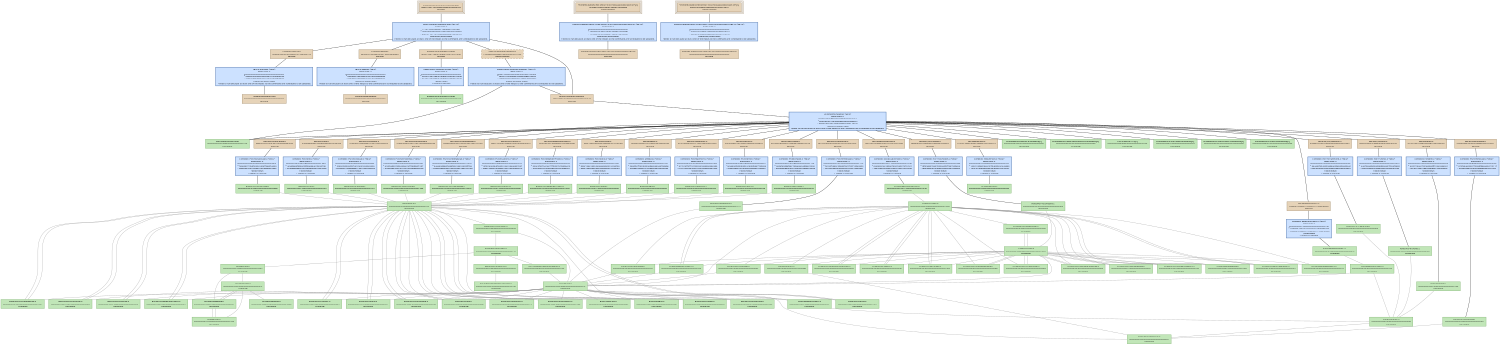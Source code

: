 digraph FontInfo {
   size = "10.000000,8.500000";
   concentrate = false;

   node [ shape = box, style = filled, color = "0.3 0.5 0.6", fillcolor = "0.3 0.2 0.9", fontname = "Monaco", fontsize = "9" ];
   n00001 [ label = "Development/FontInfo.mexmac.app\nad87319517a7d4ab5a6df5d270e881b4\nMissing", color = "0.1 0.5 0.5", fillcolor = "0.1 0.2 0.9", peripheries = 3 ];
   n00002 [ label = "Contents/Info.plist\n26b0ac9959d7652666872193ef08f152\nMissing", color = "0.1 0.5 0.5", fillcolor = "0.1 0.2 0.9" ];
   n00003 [ label = "FontInfo.build/Info.plist\n00000000000000000000000000000000\nMissing", color = "0.1 0.5 0.5", fillcolor = "0.1 0.2 0.9" ];
   n00004 [ label = "Contents/PkgInfo\nea9af6f21b59d833c351afa2f4e9bbaa\nMissing", color = "0.1 0.5 0.5", fillcolor = "0.1 0.2 0.9" ];
   n00005 [ label = "FontInfo.build/PkgInfo\n00000000000000000000000000000000\nMissing", color = "0.1 0.5 0.5", fillcolor = "0.1 0.2 0.9" ];
   n00006 [ label = "English.lproj/InfoPlist.strings\n4629125e77d84518dbe1508f1b76763b\nMissing", color = "0.1 0.5 0.5", fillcolor = "0.1 0.2 0.9" ];
   n00007 [ label = "English.lproj/InfoPlist.strings\n00000000434c45840000000000000228\nUpToDate" ];
   n00008 [ label = "ppc/PsychError.o\n9caa83df01081a9e0ced9f086776f603\nMissing", color = "0.1 0.5 0.5", fillcolor = "0.1 0.2 0.9" ];
   n00009 [ label = "Base/PsychError.c\n00000000434c4585000000000000563d\nUpToDate" ];
   n00010 [ label = "ppc/PsychRegisterProject.o\n099c0f9c33140f58ff62975cf48da5e1\nMissing", color = "0.1 0.5 0.5", fillcolor = "0.1 0.2 0.9" ];
   n00011 [ label = "Base/PsychRegisterProject.c\n00000000434c458500000000000012e6\nUpToDate" ];
   n00012 [ label = "ppc/PsychHelp.o\nb0bc13e65b00896344bd4c015cc429f4\nMissing", color = "0.1 0.5 0.5", fillcolor = "0.1 0.2 0.9" ];
   n00013 [ label = "Base/PsychHelp.c\n00000000434c811d00000000000005b8\nUpToDate" ];
   n00014 [ label = "ppc/MiniBox.o\n268dfa1f3d981c7c6dae5a83487bc6e5\nMissing", color = "0.1 0.5 0.5", fillcolor = "0.1 0.2 0.9" ];
   n00015 [ label = "Base/MiniBox.c\n00000000434c45850000000000000f4f\nUpToDate" ];
   n00016 [ label = "ppc/PsychMemory.o\n817016ff74a422c12991e8805e387300\nMissing", color = "0.1 0.5 0.5", fillcolor = "0.1 0.2 0.9" ];
   n00017 [ label = "Base/PsychMemory.c\n00000000434ca96200000000000003a4\nUpToDate" ];
   n00018 [ label = "ppc/ProjectTable.o\n882afa2df9a6a551d464424dd881d22b\nMissing", color = "0.1 0.5 0.5", fillcolor = "0.1 0.2 0.9" ];
   n00019 [ label = "Base/ProjectTable.c\n00000000434c4585000000000000023a\nUpToDate" ];
   n00020 [ label = "ppc/PsychInit.o\n4caebbe8b8857504f00e8e461b53439d\nMissing", color = "0.1 0.5 0.5", fillcolor = "0.1 0.2 0.9" ];
   n00021 [ label = "Base/PsychInit.c\n00000000434c45850000000000000759\nUpToDate" ];
   n00022 [ label = "ppc/PsychTimeGlue.o\nf4232f1885dcb9a07ec27cd715b62b3c\nMissing", color = "0.1 0.5 0.5", fillcolor = "0.1 0.2 0.9" ];
   n00023 [ label = "Base/PsychTimeGlue.c\n000000004355ef98000000000000157f\nUpToDate" ];
   n00024 [ label = "ppc/PsychStructGlue.o\nf4b60827581a4cb6a1ecaff3aef57ea5\nMissing", color = "0.1 0.5 0.5", fillcolor = "0.1 0.2 0.9" ];
   n00025 [ label = "Base/PsychStructGlue.c\n00000000434c45850000000000002bb8\nUpToDate" ];
   n00026 [ label = "ppc/PsychVersioning.o\na1ef6ad344274011e614f7bbd06f564d\nMissing", color = "0.1 0.5 0.5", fillcolor = "0.1 0.2 0.9" ];
   n00027 [ label = "Base/PsychVersioning.c\n000000004355688200000000000014ee\nUpToDate" ];
   n00028 [ label = "ppc/MODULEVersion.o\nceac6b2c054f897582cc5a25797cd78f\nMissing", color = "0.1 0.5 0.5", fillcolor = "0.1 0.2 0.9" ];
   n00029 [ label = "Screen/MODULEVersion.c\n000000004354a112000000000000124e\nUpToDate" ];
   n00030 [ label = "ppc/PsychScriptingGlue.o\n84a4e9dba5a0a1a099c5861b8ccce16b\nMissing", color = "0.1 0.5 0.5", fillcolor = "0.1 0.2 0.9" ];
   n00031 [ label = "Base/PsychScriptingGlue.c\n00000000434c458500000000000105c5\nUpToDate" ];
   n00032 [ label = "ppc/mexversion.o\n163c913bfe2ab9857f44b5263c443c57\nMissing", color = "0.1 0.5 0.5", fillcolor = "0.1 0.2 0.9" ];
   n00033 [ label = "src/mexversion.c\n000000004332d94600000000000002d2\nUpToDate" ];
   n00034 [ label = "ppc/PsychCellGlue.o\n5c850f421f38bddea1c3631656969605\nMissing", color = "0.1 0.5 0.5", fillcolor = "0.1 0.2 0.9" ];
   n00035 [ label = "Base/PsychCellGlue.c\n00000000434c45850000000000001c81\nUpToDate" ];
   n00036 [ label = "ppc/RegisterProject.o\nccbb6d12566e6776a23cb1149854e03b\nMissing", color = "0.1 0.5 0.5", fillcolor = "0.1 0.2 0.9" ];
   n00037 [ label = "Fonts/RegisterProject.c\n00000000434c45850000000000000612\nUpToDate" ];
   n00038 [ label = "ppc/PsychFontGlue.o\na75f484e834c890c8dfdeea69a715f2c\nMissing", color = "0.1 0.5 0.5", fillcolor = "0.1 0.2 0.9" ];
   n00039 [ label = "Fonts/PsychFontGlue.c\n000000004355f3ad000000000000746c\nUpToDate" ];
   n00040 [ label = "ppc/FONTSSynopsis.o\ndf0f4d653b104eb40a2f4f798795b5b2\nMissing", color = "0.1 0.5 0.5", fillcolor = "0.1 0.2 0.9" ];
   n00041 [ label = "Fonts/FONTSSynopsis.c\n00000000434c4585000000000000046a\nUpToDate" ];
   n00042 [ label = "ppc/FONTSNumFonts.o\n8a448cf924392498ea65be56b9a55ee7\nMissing", color = "0.1 0.5 0.5", fillcolor = "0.1 0.2 0.9" ];
   n00043 [ label = "Fonts/FONTSNumFonts.c\n00000000434c45850000000000000408\nUpToDate" ];
   n00044 [ label = "ppc/FONTSFonts.o\n44a75ea6bcac4f88d05e457f65af75a2\nMissing", color = "0.1 0.5 0.5", fillcolor = "0.1 0.2 0.9" ];
   n00045 [ label = "Fonts/FONTSFonts.c\n00000000434c45850000000000002fb3\nUpToDate" ];
   n00046 [ label = "ppc/FontInfo.o\naccb718aa16ff9335edff3194938a00c\nMissing", color = "0.1 0.5 0.5", fillcolor = "0.1 0.2 0.9" ];
   n00047 [ label = "Fonts/FontInfo.c\n00000000434c458500000000000001ae\nUpToDate" ];
   n00048 [ label = "ppc/PsychAuthors.o\n3fd21a306b1aad8b01949184a0896e10\nMissing", color = "0.1 0.5 0.5", fillcolor = "0.1 0.2 0.9" ];
   n00049 [ label = "Base/PsychAuthors.c\n00000000434c81430000000000000d3b\nUpToDate" ];
   n00050 [ label = "MacOS/FontInfo.mexmac\nee8e19fd178199d6a6f4a5cd08124c26\nMissing", color = "0.1 0.5 0.5", fillcolor = "0.1 0.2 0.9" ];
   n00051 [ label = "Frameworks/OpenGL.framework[C]\n00000000434ac55900000000000000ee\nUpToDate" ];
   n00052 [ label = "Frameworks/ApplicationServices.framework[C]\n00000000434ac53300000000000000ee\nUpToDate" ];
   n00053 [ label = "2.95.2/libstdc++.a[C]\n00000000434abb590000000000075c68\nUpToDate" ];
   n00054 [ label = "Frameworks/CoreAudio.framework[C]\n00000000434ac55b00000000000000cc\nUpToDate" ];
   n00055 [ label = "Frameworks/CoreServices.framework[C]\n00000000434ac53600000000000000ee\nUpToDate" ];
   n00056 [ label = "Frameworks/Carbon.framework[C]\n00000000434ac53300000000000000ee\nUpToDate" ];
   n00057 [ label = "mac/mexFunction.map\n000000004332d946000000000000012e\nUpToDate" ];
   n00058 [ label = "<FontInfo.build/Script-2FD614C507306666008DA6B4.sh>[A]\n147bd51bce4552eaf19bd4f10a7bd9fe\nDepsUpdated", color = "0.1 0.5 0.5", fillcolor = "0.1 0.2 0.9", peripheries = 3 ];
   n00059 [ label = "FontInfo.build/Script-2FD614C507306666008DA6B4.sh\n00000000000000000000000000000000\nMissing", color = "0.1 0.5 0.5", fillcolor = "0.1 0.2 0.9" ];
   n00060 [ label = "<FontInfo.build/Script-2FD614C607306666008DA6B4.sh>[A]\n02f0a13928e8c2a8ed3930c45f7c9b1a\nDepsUpdated", color = "0.1 0.5 0.5", fillcolor = "0.1 0.2 0.9", peripheries = 3 ];
   n00061 [ label = "FontInfo.build/Script-2FD614C607306666008DA6B4.sh\n00000000000000000000000000000000\nMissing", color = "0.1 0.5 0.5", fillcolor = "0.1 0.2 0.9" ];
   n00062 [ label = "<MacOS/FontInfo.mexmac>\n13f048e50b2db8b7a62ef032fd757f55\nDepsUpdated", color = "0.1 0.5 0.5", fillcolor = "0.1 0.2 0.9", style = "filled,dashed" ];
   n00063 [ label = "Base/Psych.h\n00000000435548b60000000000000410\nUpToDate" ];
   n00064 [ label = "Base/PsychConstants.h\n00000000435548d4000000000000080d\nUpToDate" ];
   n00065 [ label = "Base/MiniBox.h\n00000000435548d400000000000004d6\nUpToDate" ];
   n00066 [ label = "Base/ProjectTable.h\n00000000435548d400000000000002f6\nUpToDate" ];
   n00067 [ label = "Base/PsychError.h\n00000000435548d40000000000001fe7\nUpToDate" ];
   n00068 [ label = "Base/PsychScriptingGlue.h\n00000000435548f30000000000001a37\nUpToDate" ];
   n00069 [ label = "Base/PsychStructGlue.h\n000000004355496c0000000000000bcc\nUpToDate" ];
   n00070 [ label = "Base/PsychCellGlue.h\n00000000434c458500000000000005c5\nUpToDate" ];
   n00071 [ label = "Base/PsychRegisterProject.h\n00000000435548d400000000000003f1\nUpToDate" ];
   n00072 [ label = "Base/PsychAuthors.h\n00000000435548d400000000000005e9\nUpToDate" ];
   n00073 [ label = "Base/PsychVersioning.h\n00000000435548f300000000000004dd\nUpToDate" ];
   n00074 [ label = "Base/PsychHelp.h\n00000000434c45850000000000000357\nUpToDate" ];
   n00075 [ label = "Base/PsychInit.h\n00000000435548f300000000000002db\nUpToDate" ];
   n00076 [ label = "Base/PsychMemory.h\n00000000435548d40000000000000473\nUpToDate" ];
   n00077 [ label = "Base/PsychTimeGlue.h\n000000004355ef010000000000000483\nUpToDate" ];
   n00078 [ label = "Base/PsychInstrument.h\n00000000435548d400000000000001a8\nUpToDate" ];
   n00079 [ label = "Fonts/RegisterProject.h\n00000000434c45850000000000000299\nUpToDate" ];
   n00080 [ label = "Base/TimeLists.h\n00000000435548f300000000000002a9\nUpToDate" ];
   n00081 [ label = "Base/PsychIncludes.h\n00000000435548d4000000000000074c\nUpToDate" ];
   n00082 [ label = "Base/PsychPlatform.h\n00000000435548d40000000000000589\nUpToDate" ];
   n00083 [ label = "include/mex.h\n000000004332d9460000000000003742\nUpToDate" ];
   n00084 [ label = "OS9ToolboxFragments/Events.h\n00000000434c45850000000000000236\nUpToDate" ];
   n00085 [ label = "Base/PsychPlatformConstants.h\n000000004355492f000000000000070e\nUpToDate" ];
   n00086 [ label = "include/matrix.h\n000000004332d9460000000000009ff2\nUpToDate" ];
   n00087 [ label = "include/mwdebug.h\n000000004332d9460000000000002b3c\nUpToDate" ];
   n00088 [ label = "include/tmwtypes.h\n000000004332d946000000000000458d\nUpToDate" ];
   n00089 [ label = "include/mat.h\n000000004332d94600000000000023ab\nUpToDate" ];
   n00090 [ label = "Base/Psych.h\n00000000435548b60000000000000410\nUpToDate" ];
   n00091 [ label = "Fonts/FontInfo.h\n00000000434c45850000000000000ef4\nUpToDate" ];
   n00092 [ label = "Fonts/PsychFontGlue.h\n00000000434c45850000000000000e47\nUpToDate" ];
   n00093 [ label = "Screen/Screen.h\n000000004355f28e00000000000012e0\nUpToDate" ];
   n00094 [ label = "Screen/PsychRects.h\n00000000434c458500000000000005d5\nUpToDate" ];
   n00095 [ label = "Screen/ScreenTypes.h\n00000000434c458500000000000013b6\nUpToDate" ];
   n00096 [ label = "Screen/PsychVideoGlue.h\n00000000434c458500000000000005d4\nUpToDate" ];
   n00097 [ label = "Screen/PsychScreenGlue.h\n00000000434c45850000000000000d6d\nUpToDate" ];
   n00098 [ label = "Screen/PsychWindowTextGlue.h\n00000000434c458500000000000008ee\nUpToDate" ];
   n00099 [ label = "Screen/WindowBank.h\n000000004355e68c0000000000001b31\nUpToDate" ];
   n00100 [ label = "Screen/PsychWindowGlue.h\n000000004355e21f0000000000000a66\nUpToDate" ];
   n00101 [ label = "Screen/PsychTextureSupport.h\n000000004355a03b0000000000000370\nUpToDate" ];
   n00102 [ label = "Screen/PsychAlphaBlending.h\n00000000434c458500000000000004fb\nUpToDate" ];
   n00103 [ label = "Screen/ScreenArguments.h\n00000000434c45850000000000000ca3\nUpToDate" ];
   n00104 [ label = "Screen/RegisterProject.h\n00000000434c45850000000000000284\nUpToDate" ];
   n00105 [ label = "Screen/WindowHelpers.h\n00000000434c45850000000000000773\nUpToDate" ];
   n00106 [ label = "Fonts/PsychFontGlue.h\n00000000434c45850000000000000e47\nUpToDate" ];
   n00107 [ label = "Fonts/ScreenFontGlue.h\n00000000434c45850000000000000260\nUpToDate" ];
   n00108 [ label = "Fonts/FontInfo.h\n00000000434c45850000000000000ef4\nUpToDate" ];
   n00109 [ label = "Screen/ScreenPreferenceState.h\n000000004355d9f300000000000006ba\nUpToDate" ];
   n00110 [ label = "Screen/Screen.h\n000000004355f28e00000000000012e0\nUpToDate" ];
   n00111 [ label = "Fonts/RegisterProject.h\n00000000434c45850000000000000299\nUpToDate" ];

   node [ shape = box, style = "filled,bold", color = "0.7 0.5 0.7", fillcolor = "0.7 0.2 1.0", fontname = "Monaco", fontsize = "9" ];
   c00001 [ label = "PBXCp Info.plist <wt:0>\nwaitCount: 0\n00000000000000000000000000000000\n^ 26b0ac9959d7652666872193ef08f152\n= 26b0ac9959d7652666872193ef08f152\nIndirectlyNeedsToRun\nNeeds to run because at least one of the inputs to the command are scheduled to be updated.", color = "0.6 0.5 0.7", fillcolor = "0.6 0.2 1.0" ];
   c00002 [ label = "PBXCp PkgInfo <wt:0>\nwaitCount: 0\n00000000000000000000000000000000\n^ ea9af6f21b59d833c351afa2f4e9bbaa\n= ea9af6f21b59d833c351afa2f4e9bbaa\nIndirectlyNeedsToRun\nNeeds to run because at least one of the inputs to the command are scheduled to be updated.", color = "0.6 0.5 0.7", fillcolor = "0.6 0.2 1.0" ];
   c00003 [ label = "CpResource InfoPlist.strings <wt:4>\nwaitCount: 0\n00000000000000000000000000000000\n^ 4629125e77d84518dbe1508f1b76763b\n= 4629125e77d84518dbe1508f1b76763b\nNeedsToRun\n1 output is missing", color = "0.6 0.5 0.7", fillcolor = "0.6 0.2 1.0" ];
   c00004 [ label = "CompileC PsychError.o <wt:6>\nwaitCount: 0\n000000004355492f0000000000004529\n^ 9caa83df425d53b10ced9f086776b32a\n= 9caa83df01081a9e0ced9f086776f603\nNeedsToRun\n1 output is missing", color = "0.6 0.5 0.7", fillcolor = "0.6 0.2 1.0" ];
   c00005 [ label = "CompileC PsychRegisterProject.o <wt:6>\nwaitCount: 0\n000000004355492f00000000000001f2\n^ 099c0f9c70414677ff62975cf48da413\n= 099c0f9c33140f58ff62975cf48da5e1\nNeedsToRun\n1 output is missing", color = "0.6 0.5 0.7", fillcolor = "0.6 0.2 1.0" ];
   c00006 [ label = "CompileC PsychHelp.o <wt:6>\nwaitCount: 0\n0000000043558db700000000000016ac\n^ b0bc13e6185504d444bd4c015cc43f58\n= b0bc13e65b00896344bd4c015cc429f4\nNeedsToRun\n1 output is missing", color = "0.6 0.5 0.7", fillcolor = "0.6 0.2 1.0" ];
   c00007 [ label = "CompileC MiniBox.o <wt:6>\nwaitCount: 0\n000000004355492f0000000000001c5b\n^ 268dfa1f7ecd55536dae5a83487bdabe\n= 268dfa1f3d981c7c6dae5a83487bc6e5\nNeedsToRun\n1 output is missing", color = "0.6 0.5 0.7", fillcolor = "0.6 0.2 1.0" ];
   c00008 [ label = "CompileC PsychMemory.o <wt:6>\nwaitCount: 0\n000000004355a5c800000000000010b0\n^ 817016ff37f187092991e8805e3863b0\n= 817016ff74a422c12991e8805e387300\nNeedsToRun\n1 output is missing", color = "0.6 0.5 0.7", fillcolor = "0.6 0.2 1.0" ];
   c00009 [ label = "CompileC ProjectTable.o <wt:6>\nwaitCount: 0\n000000004355492f000000000000112e\n^ 882afa2dbaf3ec7ed464424dd881c305\n= 882afa2df9a6a551d464424dd881d22b\nNeedsToRun\n1 output is missing", color = "0.6 0.5 0.7", fillcolor = "0.6 0.2 1.0" ];
   c00010 [ label = "CompileC PsychInit.o <wt:6>\nwaitCount: 0\n000000004355492f000000000000144d\n^ 4caebbe8fbd03c2bf00e8e461b5357d0\n= 4caebbe8b8857504f00e8e461b53439d\nNeedsToRun\n1 output is missing", color = "0.6 0.5 0.7", fillcolor = "0.6 0.2 1.0" ];
   c00011 [ label = "CompileC PsychTimeGlue.o <wt:6>\nwaitCount: 0\n0000000000190c700000000000001219\n^ f4232f1885c5b5d07ec27cd715b63925\n= f4232f1885dcb9a07ec27cd715b62b3c\nNeedsToRun\n1 output is missing", color = "0.6 0.5 0.7", fillcolor = "0.6 0.2 1.0" ];
   c00012 [ label = "CompileC PsychStructGlue.o <wt:6>\nwaitCount: 0\n000000004355492f00000000000038ac\n^ f4b608271b4f0599a1ecaff3aef54609\n= f4b60827581a4cb6a1ecaff3aef57ea5\nNeedsToRun\n1 output is missing", color = "0.6 0.5 0.7", fillcolor = "0.6 0.2 1.0" ];
   c00013 [ label = "CompileC PsychVersioning.o <wt:6>\nwaitCount: 0\n00000000434c642800000000000007fa\n^ a1ef6ad3076b2439e614f7bbd06f51b7\n= a1ef6ad344274011e614f7bbd06f564d\nNeedsToRun\n1 output is missing", color = "0.6 0.5 0.7", fillcolor = "0.6 0.2 1.0" ];
   c00014 [ label = "CompileC MODULEVersion.o <wt:6>\nwaitCount: 0\n000000004354a112000000000000124e\n^ ceac6b2c461b286782cc5a25797cc5c1\n= ceac6b2c054f897582cc5a25797cd78f\nNeedsToRun\n1 output is missing", color = "0.6 0.5 0.7", fillcolor = "0.6 0.2 1.0" ];
   c00015 [ label = "CompileC PsychScriptingGlue.o <wt:6>\nwaitCount: 0\n000000004355492f00000000000116d1\n^ 84a4e9dbe6f5e88f99c5861b8ccdf7ba\n= 84a4e9dba5a0a1a099c5861b8ccce16b\nNeedsToRun\n1 output is missing", color = "0.6 0.5 0.7", fillcolor = "0.6 0.2 1.0" ];
   c00016 [ label = "CompileC mexversion.o <wt:6>\nwaitCount: 0\n000000004332d94600000000000002d2\n^ 163c913bbd1860c37f44b5263c443e85\n= 163c913bfe2ab9857f44b5263c443c57\nNeedsToRun\n1 output is missing", color = "0.6 0.5 0.7", fillcolor = "0.6 0.2 1.0" ];
   c00017 [ label = "CompileC PsychCellGlue.o <wt:6>\nwaitCount: 0\n000000004355492f0000000000000f95\n^ 5c850f425c6df4f1a1c3631656969990\n= 5c850f421f38bddea1c3631656969605\nNeedsToRun\n1 output is missing", color = "0.6 0.5 0.7", fillcolor = "0.6 0.2 1.0" ];
   c00018 [ label = "CompileC RegisterProject.o <wt:6>\nwaitCount: 0\n000000000019ab5e000000000000074e\n^ ccbb6d125677cc28a23cb1149854e775\n= ccbb6d12566e6776a23cb1149854e03b\nNeedsToRun\n1 output is missing", color = "0.6 0.5 0.7", fillcolor = "0.6 0.2 1.0" ];
   c00019 [ label = "CompileC PsychFontGlue.o <wt:6>\nwaitCount: 0\n00000000434cfe9e0000000000007e3b\n^ a75f484ec00077928dfdeea69a712117\n= a75f484e834c890c8dfdeea69a715f2c\nNeedsToRun\n1 output is missing", color = "0.6 0.5 0.7", fillcolor = "0.6 0.2 1.0" ];
   c00020 [ label = "CompileC FONTSSynopsis.o <wt:6>\nwaitCount: 0\n00000000435535ed00000000000003e8\n^ df0f4d6578457b590a2f4f798795b65a\n= df0f4d653b104eb40a2f4f798795b5b2\nNeedsToRun\n1 output is missing", color = "0.6 0.5 0.7", fillcolor = "0.6 0.2 1.0" ];
   c00021 [ label = "CompileC FONTSNumFonts.o <wt:6>\nwaitCount: 0\n0000000000190d3300000000000000ab\n^ 8a448cf9242029abea65be56b9a55e4c\n= 8a448cf924392498ea65be56b9a55ee7\nNeedsToRun\n1 output is missing", color = "0.6 0.5 0.7", fillcolor = "0.6 0.2 1.0" ];
   c00022 [ label = "CompileC FONTSFonts.o <wt:6>\nwaitCount: 0\n0000000000190d330000000000002b10\n^ 44a75ea6bcb542bbd05e457f65af5eb2\n= 44a75ea6bcac4f88d05e457f65af75a2\nNeedsToRun\n1 output is missing", color = "0.6 0.5 0.7", fillcolor = "0.6 0.2 1.0" ];
   c00023 [ label = "CompileC FontInfo.o <wt:6>\nwaitCount: 0\n0000000000190d33000000000000050d\n^ accb718aa176f4005edff3194938a501\n= accb718aa16ff9335edff3194938a00c\nNeedsToRun\n1 output is missing", color = "0.6 0.5 0.7", fillcolor = "0.6 0.2 1.0" ];
   c00024 [ label = "CompileC PsychAuthors.o <wt:6>\nwaitCount: 0\n0000000043558de90000000000001e2f\n^ 3fd21a30284f206201949184a089703f\n= 3fd21a306b1aad8b01949184a0896e10\nNeedsToRun\n1 output is missing", color = "0.6 0.5 0.7", fillcolor = "0.6 0.2 1.0" ];
   c00025 [ label = "Ld FontInfo.mexmac <wt:6>\nwaitCount: 0\n0e29b23e46ffd3896b4d9db35eec7351\n^ e0a7abc3517e4a5fcdb9387e56fe3f77\n= ee8e19fd178199d6a6f4a5cd08124c26\nIndirectlyNeedsToRun\nNeeds to run because at least one of the inputs to the command are scheduled to be updated.", color = "0.6 0.5 0.7", fillcolor = "0.6 0.2 1.0" ];
   c00026 [ label = "PhaseScriptExecution Script-2FD614C507306666008DA6B4.sh <wt:10>\nwaitCount: 0\n00000000000000000000000000000000\n^ 147bd51bce4552eaf19bd4f10a7bd9fe\n= 147bd51bce4552eaf19bd4f10a7bd9fe\nIndirectlyNeedsToRun\nNeeds to run because at least one of the inputs to the command are scheduled to be updated.", color = "0.6 0.5 0.7", fillcolor = "0.6 0.2 1.0" ];
   c00027 [ label = "PhaseScriptExecution Script-2FD614C607306666008DA6B4.sh <wt:12>\nwaitCount: 0\n00000000000000000000000000000000\n^ 02f0a13928e8c2a8ed3930c45f7c9b1a\n= 02f0a13928e8c2a8ed3930c45f7c9b1a\nIndirectlyNeedsToRun\nNeeds to run because at least one of the inputs to the command are scheduled to be updated.", color = "0.6 0.5 0.7", fillcolor = "0.6 0.2 1.0" ];
   c00028 [ label = "EditSymbols FontInfo.mexmac <wt:13>\nwaitCount: 0\nee8e19fd54b34090a6f4a5cd08124d08\n^ fd7e51185f9ef82700da55fff567325d\n= 13f048e50b2db8b7a62ef032fd757f55\nIndirectlyNeedsToRun\nNeeds to run because at least one of the inputs to the command are scheduled to be updated.", color = "0.6 0.5 0.7", fillcolor = "0.6 0.2 1.0" ];
   c00029 [ label = "Touch FontInfo.mexmac.app <wt:14>\nwaitCount: 0\n777d192d29fad96c7eed8b41f5f00fb0\n^ dafa28b83e5d0dc724807e9385188e04\n= ad87319517a7d4ab5a6df5d270e881b4\nIndirectlyNeedsToRun\nNeeds to run because at least one of the inputs to the command are scheduled to be updated.", color = "0.6 0.5 0.7", fillcolor = "0.6 0.2 1.0" ];

   edge [ style = solid, color = black, arrowhead = none, arrowtail = normal ];
   n00001 -> { c00029 };
   n00002 -> { c00001 };
   n00004 -> { c00002 };
   n00006 -> { c00003 };
   n00008 -> { c00004 };
   n00010 -> { c00005 };
   n00012 -> { c00006 };
   n00014 -> { c00007 };
   n00016 -> { c00008 };
   n00018 -> { c00009 };
   n00020 -> { c00010 };
   n00022 -> { c00011 };
   n00024 -> { c00012 };
   n00026 -> { c00013 };
   n00028 -> { c00014 };
   n00030 -> { c00015 };
   n00032 -> { c00016 };
   n00034 -> { c00017 };
   n00036 -> { c00018 };
   n00038 -> { c00019 };
   n00040 -> { c00020 };
   n00042 -> { c00021 };
   n00044 -> { c00022 };
   n00046 -> { c00023 };
   n00048 -> { c00024 };
   n00050 -> { c00025 };
   n00058 -> { c00026 };
   n00060 -> { c00027 };
   n00062 -> { c00028 };
   c00001 -> { n00003 };
   c00002 -> { n00005 n00005 };
   c00003 -> { n00007 n00007 };
   c00004 -> { n00009 };
   c00005 -> { n00011 };
   c00006 -> { n00013 };
   c00007 -> { n00015 };
   c00008 -> { n00017 };
   c00009 -> { n00019 };
   c00010 -> { n00021 };
   c00011 -> { n00023 };
   c00012 -> { n00025 };
   c00013 -> { n00027 };
   c00014 -> { n00029 };
   c00015 -> { n00031 };
   c00016 -> { n00033 };
   c00017 -> { n00035 };
   c00018 -> { n00037 };
   c00019 -> { n00039 };
   c00020 -> { n00041 };
   c00021 -> { n00043 };
   c00022 -> { n00045 };
   c00023 -> { n00047 };
   c00024 -> { n00049 };
   c00025 -> { n00008 n00010 n00012 n00014 n00016 n00018 n00020 n00022 n00024 n00026 n00028 n00030 n00032 n00034 n00036 n00038 n00040 n00042 n00044 n00046 n00048 n00051 n00052 n00053 n00054 n00055 n00056 n00057 };
   c00026 -> { n00059 };
   c00027 -> { n00061 };
   c00028 -> { n00050 n00057 };
   c00029 -> { n00002 n00004 n00006 n00050 n00062 };

   edge [ style = solid, color = gray60, arrowhead = none, arrowtail = normal ];
   n00009 -> { n00063 };
   n00011 -> { n00063 };
   n00013 -> { n00063 };
   n00015 -> { n00063 };
   n00017 -> { n00063 };
   n00019 -> { n00063 };
   n00021 -> { n00063 };
   n00023 -> { n00090 };
   n00025 -> { n00063 };
   n00027 -> { n00063 };
   n00029 -> { n00093 };
   n00031 -> { n00063 };
   n00035 -> { n00063 };
   n00037 -> { n00111 };
   n00039 -> { n00092 };
   n00041 -> { n00110 };
   n00043 -> { n00091 };
   n00045 -> { n00091 };
   n00047 -> { n00091 };
   n00049 -> { n00063 };
   n00063 -> { n00064 n00065 n00066 n00067 n00068 n00069 n00070 n00071 n00072 n00073 n00074 n00075 n00076 n00077 n00078 n00079 n00080 };
   n00064 -> { n00081 };
   n00065 -> { n00063 };
   n00066 -> { n00063 };
   n00067 -> { n00063 };
   n00068 -> { n00063 };
   n00069 -> { n00063 };
   n00070 -> { n00063 };
   n00071 -> { n00063 };
   n00072 -> { n00063 };
   n00073 -> { n00063 };
   n00074 -> { n00063 };
   n00075 -> { n00063 };
   n00077 -> { n00090 };
   n00078 -> { n00063 };
   n00079 -> { n00090 n00091 };
   n00081 -> { n00082 n00083 n00083 n00084 n00083 };
   n00082 -> { n00085 };
   n00083 -> { n00086 n00086 n00087 };
   n00084 -> { n00090 };
   n00086 -> { n00088 n00087 };
   n00087 -> { n00086 n00089 };
   n00089 -> { n00086 n00087 };
   n00090 -> { n00064 n00065 n00066 n00067 n00068 n00069 n00070 n00071 n00072 n00073 n00074 n00075 n00076 n00077 n00078 n00079 n00080 };
   n00091 -> { n00092 };
   n00092 -> { n00090 };
   n00093 -> { n00090 n00094 n00095 n00096 n00097 n00098 n00099 n00100 n00101 n00102 n00103 n00104 n00105 n00106 n00107 n00108 n00109 };
   n00094 -> { n00093 };
   n00095 -> { n00093 };
   n00096 -> { n00110 };
   n00097 -> { n00110 };
   n00098 -> { n00110 };
   n00099 -> { n00093 };
   n00100 -> { n00110 };
   n00101 -> { n00110 };
   n00102 -> { n00110 };
   n00103 -> { n00093 };
   n00104 -> { n00090 n00093 };
   n00106 -> { n00090 };
   n00107 -> { n00090 };
   n00108 -> { n00092 };
   n00109 -> { n00093 };
   n00110 -> { n00090 n00094 n00095 n00096 n00097 n00098 n00099 n00100 n00101 n00102 n00103 n00104 n00105 n00106 n00107 n00108 n00109 };
   n00111 -> { n00090 n00091 };
}
